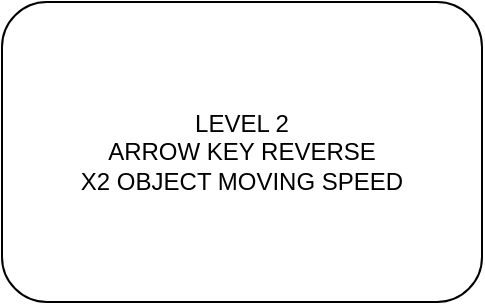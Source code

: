 <mxfile version="14.9.3" type="device"><diagram id="f6iQkS4FN63-3iWmRQfw" name="Page-1"><mxGraphModel dx="1422" dy="794" grid="1" gridSize="10" guides="1" tooltips="1" connect="1" arrows="1" fold="1" page="1" pageScale="1" pageWidth="850" pageHeight="1100" math="0" shadow="0"><root><mxCell id="0"/><mxCell id="1" parent="0"/><mxCell id="OPm3j8gsrmnxgEsV8E6o-1" value="LEVEL 2&lt;br&gt;ARROW KEY REVERSE&lt;br&gt;X2 OBJECT MOVING SPEED" style="rounded=1;whiteSpace=wrap;html=1;" vertex="1" parent="1"><mxGeometry x="290" y="270" width="240" height="150" as="geometry"/></mxCell></root></mxGraphModel></diagram></mxfile>